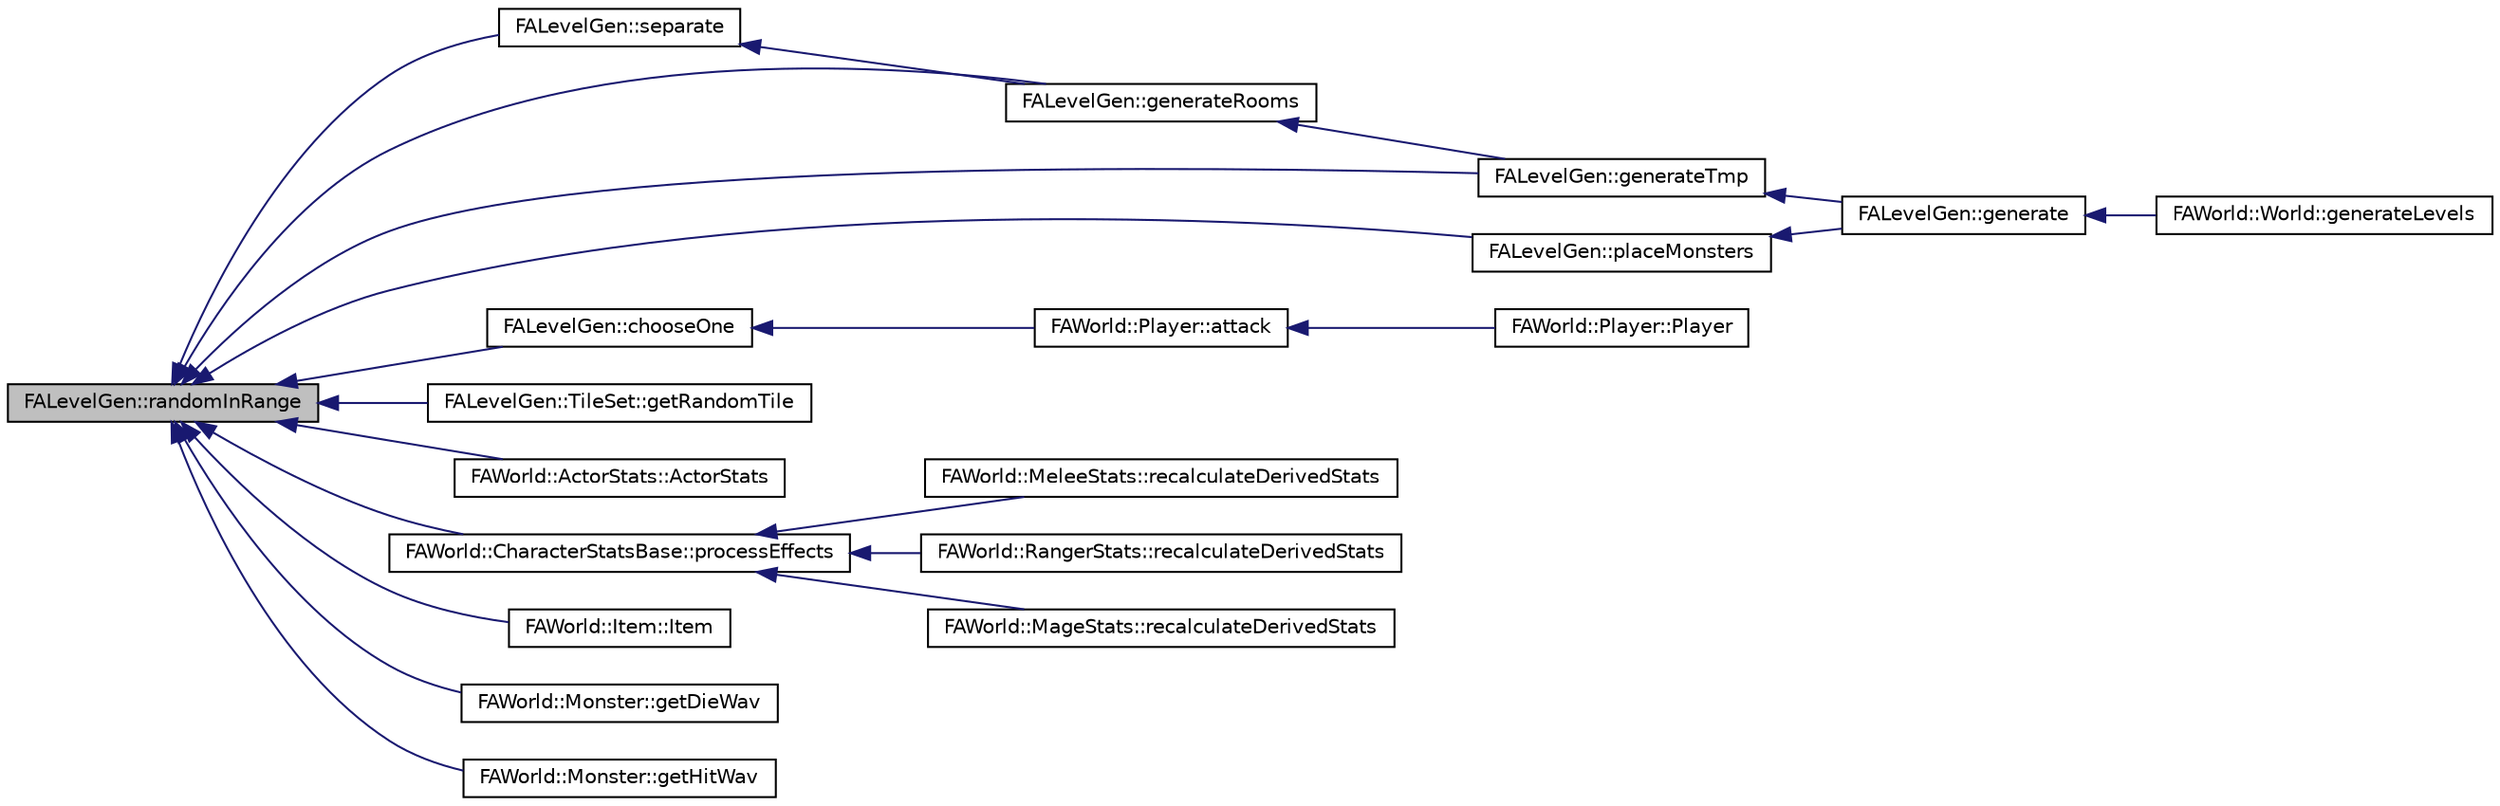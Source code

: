 digraph G
{
  edge [fontname="Helvetica",fontsize="10",labelfontname="Helvetica",labelfontsize="10"];
  node [fontname="Helvetica",fontsize="10",shape=record];
  rankdir="LR";
  Node1 [label="FALevelGen::randomInRange",height=0.2,width=0.4,color="black", fillcolor="grey75", style="filled" fontcolor="black"];
  Node1 -> Node2 [dir="back",color="midnightblue",fontsize="10",style="solid",fontname="Helvetica"];
  Node2 [label="FALevelGen::separate",height=0.2,width=0.4,color="black", fillcolor="white", style="filled",URL="$namespace_f_a_level_gen.html#a11c32cf5f1428d1d830f593fa4edfb71"];
  Node2 -> Node3 [dir="back",color="midnightblue",fontsize="10",style="solid",fontname="Helvetica"];
  Node3 [label="FALevelGen::generateRooms",height=0.2,width=0.4,color="black", fillcolor="white", style="filled",URL="$namespace_f_a_level_gen.html#af4253770f881e110e8d16deb68d43581"];
  Node3 -> Node4 [dir="back",color="midnightblue",fontsize="10",style="solid",fontname="Helvetica"];
  Node4 [label="FALevelGen::generateTmp",height=0.2,width=0.4,color="black", fillcolor="white", style="filled",URL="$namespace_f_a_level_gen.html#a3e67d9abf003b6628cc7f4421fef950b"];
  Node4 -> Node5 [dir="back",color="midnightblue",fontsize="10",style="solid",fontname="Helvetica"];
  Node5 [label="FALevelGen::generate",height=0.2,width=0.4,color="black", fillcolor="white", style="filled",URL="$namespace_f_a_level_gen.html#acf970d89560068907dc8e5f8a0511161"];
  Node5 -> Node6 [dir="back",color="midnightblue",fontsize="10",style="solid",fontname="Helvetica"];
  Node6 [label="FAWorld::World::generateLevels",height=0.2,width=0.4,color="black", fillcolor="white", style="filled",URL="$class_f_a_world_1_1_world.html#a5f2ca8c8743cc7689ba9227be88f9556"];
  Node1 -> Node3 [dir="back",color="midnightblue",fontsize="10",style="solid",fontname="Helvetica"];
  Node1 -> Node4 [dir="back",color="midnightblue",fontsize="10",style="solid",fontname="Helvetica"];
  Node1 -> Node7 [dir="back",color="midnightblue",fontsize="10",style="solid",fontname="Helvetica"];
  Node7 [label="FALevelGen::placeMonsters",height=0.2,width=0.4,color="black", fillcolor="white", style="filled",URL="$namespace_f_a_level_gen.html#a2f48db4843ed8be1a245fed54a4b7e0b"];
  Node7 -> Node5 [dir="back",color="midnightblue",fontsize="10",style="solid",fontname="Helvetica"];
  Node1 -> Node8 [dir="back",color="midnightblue",fontsize="10",style="solid",fontname="Helvetica"];
  Node8 [label="FALevelGen::chooseOne",height=0.2,width=0.4,color="black", fillcolor="white", style="filled",URL="$namespace_f_a_level_gen.html#a9a5e4ea8044e59b4b5e21115e04d4e9a"];
  Node8 -> Node9 [dir="back",color="midnightblue",fontsize="10",style="solid",fontname="Helvetica"];
  Node9 [label="FAWorld::Player::attack",height=0.2,width=0.4,color="black", fillcolor="white", style="filled",URL="$class_f_a_world_1_1_player.html#aa4da592bd7d2a7523212fe7ba91b4861"];
  Node9 -> Node10 [dir="back",color="midnightblue",fontsize="10",style="solid",fontname="Helvetica"];
  Node10 [label="FAWorld::Player::Player",height=0.2,width=0.4,color="black", fillcolor="white", style="filled",URL="$class_f_a_world_1_1_player.html#a1f1fe37fd8144a89a4f495a760cbd797"];
  Node1 -> Node11 [dir="back",color="midnightblue",fontsize="10",style="solid",fontname="Helvetica"];
  Node11 [label="FALevelGen::TileSet::getRandomTile",height=0.2,width=0.4,color="black", fillcolor="white", style="filled",URL="$class_f_a_level_gen_1_1_tile_set.html#a1a94d1a832c5e78a620be556f53c6876"];
  Node1 -> Node12 [dir="back",color="midnightblue",fontsize="10",style="solid",fontname="Helvetica"];
  Node12 [label="FAWorld::ActorStats::ActorStats",height=0.2,width=0.4,color="black", fillcolor="white", style="filled",URL="$class_f_a_world_1_1_actor_stats.html#a7c78d270bd2fb5aea05088954fd1b42f"];
  Node1 -> Node13 [dir="back",color="midnightblue",fontsize="10",style="solid",fontname="Helvetica"];
  Node13 [label="FAWorld::CharacterStatsBase::processEffects",height=0.2,width=0.4,color="black", fillcolor="white", style="filled",URL="$class_f_a_world_1_1_character_stats_base.html#aba8310e5bcf49cb098cfd7e4b4e6a902"];
  Node13 -> Node14 [dir="back",color="midnightblue",fontsize="10",style="solid",fontname="Helvetica"];
  Node14 [label="FAWorld::MeleeStats::recalculateDerivedStats",height=0.2,width=0.4,color="black", fillcolor="white", style="filled",URL="$class_f_a_world_1_1_melee_stats.html#a3374db0e3275cd527b65fa22fc04a7ea"];
  Node13 -> Node15 [dir="back",color="midnightblue",fontsize="10",style="solid",fontname="Helvetica"];
  Node15 [label="FAWorld::RangerStats::recalculateDerivedStats",height=0.2,width=0.4,color="black", fillcolor="white", style="filled",URL="$class_f_a_world_1_1_ranger_stats.html#a329efc41f5fa1d6f4a6644840bd90c86"];
  Node13 -> Node16 [dir="back",color="midnightblue",fontsize="10",style="solid",fontname="Helvetica"];
  Node16 [label="FAWorld::MageStats::recalculateDerivedStats",height=0.2,width=0.4,color="black", fillcolor="white", style="filled",URL="$class_f_a_world_1_1_mage_stats.html#a843c0875266c456177b0b49c335a0a62"];
  Node1 -> Node17 [dir="back",color="midnightblue",fontsize="10",style="solid",fontname="Helvetica"];
  Node17 [label="FAWorld::Item::Item",height=0.2,width=0.4,color="black", fillcolor="white", style="filled",URL="$class_f_a_world_1_1_item.html#a9b398b8078a2539505e56385c6b0304f"];
  Node1 -> Node18 [dir="back",color="midnightblue",fontsize="10",style="solid",fontname="Helvetica"];
  Node18 [label="FAWorld::Monster::getDieWav",height=0.2,width=0.4,color="black", fillcolor="white", style="filled",URL="$class_f_a_world_1_1_monster.html#acf4e0ee8418c30d73535ce860353af48"];
  Node1 -> Node19 [dir="back",color="midnightblue",fontsize="10",style="solid",fontname="Helvetica"];
  Node19 [label="FAWorld::Monster::getHitWav",height=0.2,width=0.4,color="black", fillcolor="white", style="filled",URL="$class_f_a_world_1_1_monster.html#a730a8781ca04eddc6c68c4b2b8055d33"];
}
